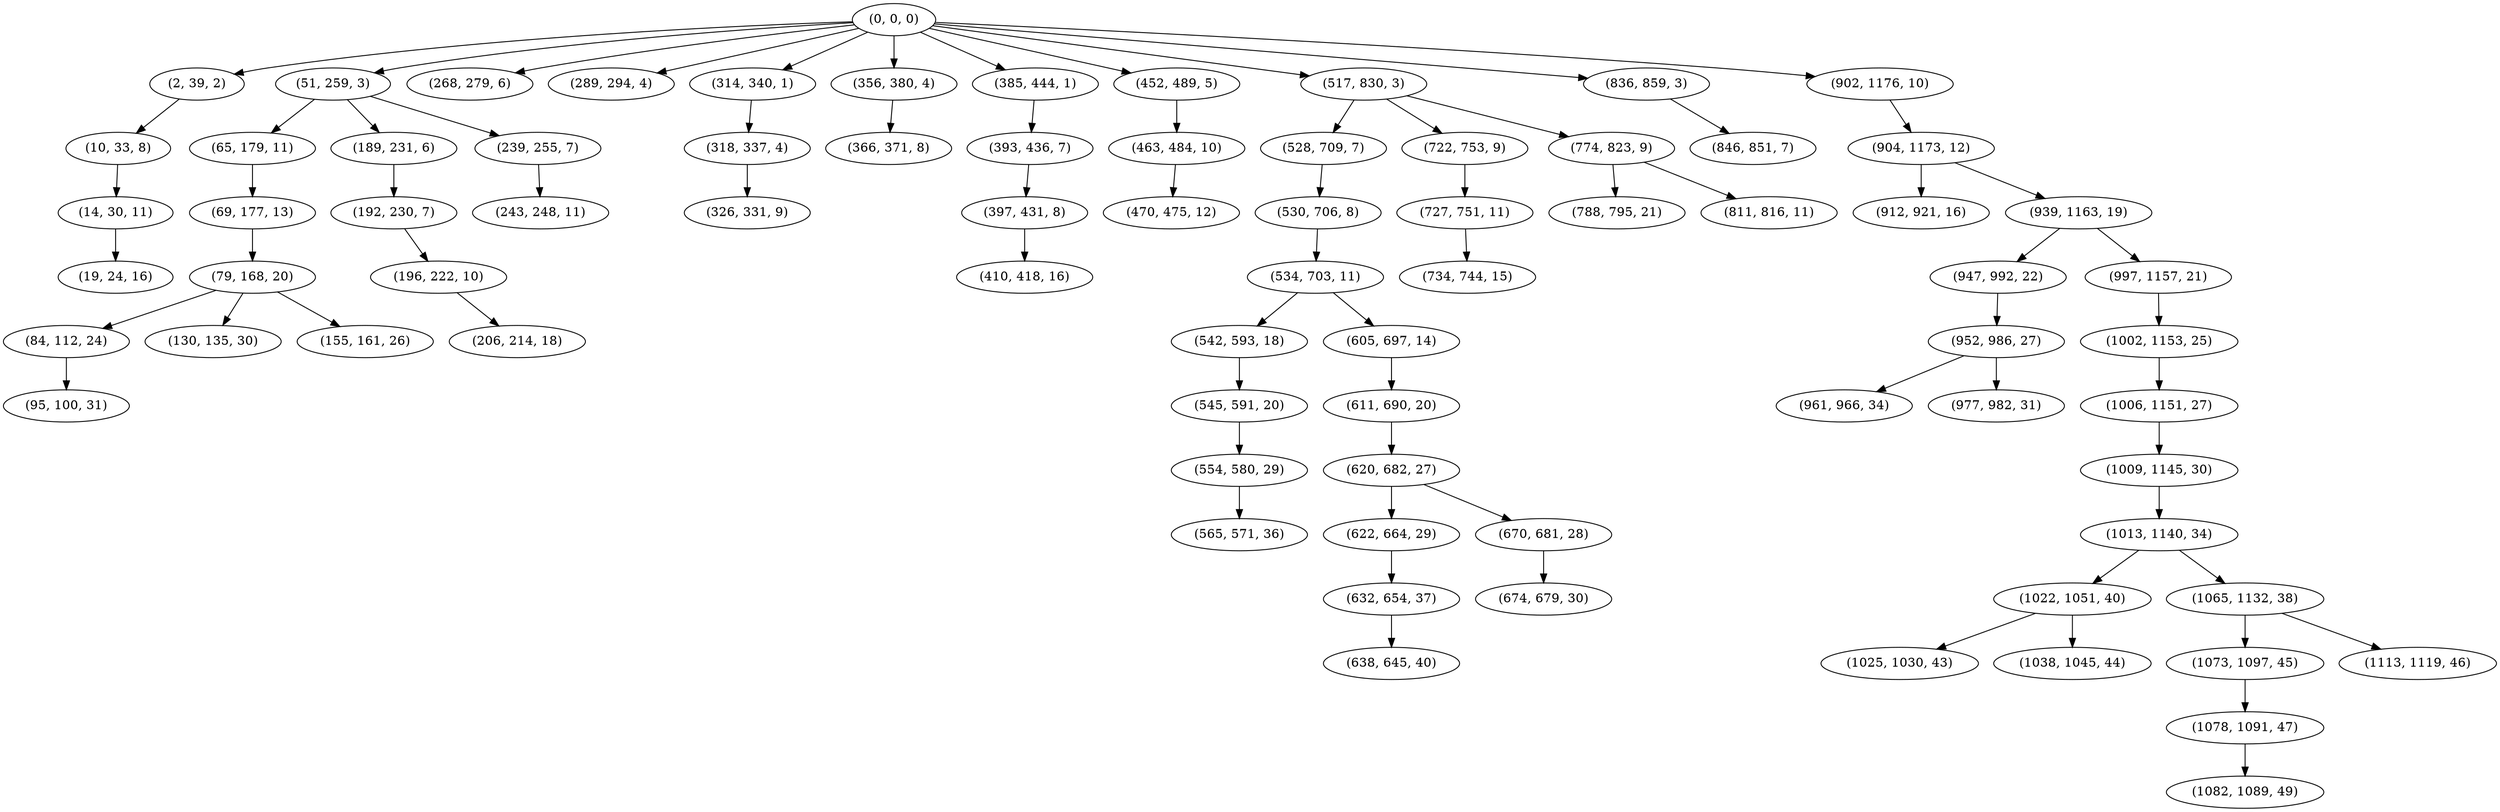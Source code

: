 digraph tree {
    "(0, 0, 0)";
    "(2, 39, 2)";
    "(10, 33, 8)";
    "(14, 30, 11)";
    "(19, 24, 16)";
    "(51, 259, 3)";
    "(65, 179, 11)";
    "(69, 177, 13)";
    "(79, 168, 20)";
    "(84, 112, 24)";
    "(95, 100, 31)";
    "(130, 135, 30)";
    "(155, 161, 26)";
    "(189, 231, 6)";
    "(192, 230, 7)";
    "(196, 222, 10)";
    "(206, 214, 18)";
    "(239, 255, 7)";
    "(243, 248, 11)";
    "(268, 279, 6)";
    "(289, 294, 4)";
    "(314, 340, 1)";
    "(318, 337, 4)";
    "(326, 331, 9)";
    "(356, 380, 4)";
    "(366, 371, 8)";
    "(385, 444, 1)";
    "(393, 436, 7)";
    "(397, 431, 8)";
    "(410, 418, 16)";
    "(452, 489, 5)";
    "(463, 484, 10)";
    "(470, 475, 12)";
    "(517, 830, 3)";
    "(528, 709, 7)";
    "(530, 706, 8)";
    "(534, 703, 11)";
    "(542, 593, 18)";
    "(545, 591, 20)";
    "(554, 580, 29)";
    "(565, 571, 36)";
    "(605, 697, 14)";
    "(611, 690, 20)";
    "(620, 682, 27)";
    "(622, 664, 29)";
    "(632, 654, 37)";
    "(638, 645, 40)";
    "(670, 681, 28)";
    "(674, 679, 30)";
    "(722, 753, 9)";
    "(727, 751, 11)";
    "(734, 744, 15)";
    "(774, 823, 9)";
    "(788, 795, 21)";
    "(811, 816, 11)";
    "(836, 859, 3)";
    "(846, 851, 7)";
    "(902, 1176, 10)";
    "(904, 1173, 12)";
    "(912, 921, 16)";
    "(939, 1163, 19)";
    "(947, 992, 22)";
    "(952, 986, 27)";
    "(961, 966, 34)";
    "(977, 982, 31)";
    "(997, 1157, 21)";
    "(1002, 1153, 25)";
    "(1006, 1151, 27)";
    "(1009, 1145, 30)";
    "(1013, 1140, 34)";
    "(1022, 1051, 40)";
    "(1025, 1030, 43)";
    "(1038, 1045, 44)";
    "(1065, 1132, 38)";
    "(1073, 1097, 45)";
    "(1078, 1091, 47)";
    "(1082, 1089, 49)";
    "(1113, 1119, 46)";
    "(0, 0, 0)" -> "(2, 39, 2)";
    "(0, 0, 0)" -> "(51, 259, 3)";
    "(0, 0, 0)" -> "(268, 279, 6)";
    "(0, 0, 0)" -> "(289, 294, 4)";
    "(0, 0, 0)" -> "(314, 340, 1)";
    "(0, 0, 0)" -> "(356, 380, 4)";
    "(0, 0, 0)" -> "(385, 444, 1)";
    "(0, 0, 0)" -> "(452, 489, 5)";
    "(0, 0, 0)" -> "(517, 830, 3)";
    "(0, 0, 0)" -> "(836, 859, 3)";
    "(0, 0, 0)" -> "(902, 1176, 10)";
    "(2, 39, 2)" -> "(10, 33, 8)";
    "(10, 33, 8)" -> "(14, 30, 11)";
    "(14, 30, 11)" -> "(19, 24, 16)";
    "(51, 259, 3)" -> "(65, 179, 11)";
    "(51, 259, 3)" -> "(189, 231, 6)";
    "(51, 259, 3)" -> "(239, 255, 7)";
    "(65, 179, 11)" -> "(69, 177, 13)";
    "(69, 177, 13)" -> "(79, 168, 20)";
    "(79, 168, 20)" -> "(84, 112, 24)";
    "(79, 168, 20)" -> "(130, 135, 30)";
    "(79, 168, 20)" -> "(155, 161, 26)";
    "(84, 112, 24)" -> "(95, 100, 31)";
    "(189, 231, 6)" -> "(192, 230, 7)";
    "(192, 230, 7)" -> "(196, 222, 10)";
    "(196, 222, 10)" -> "(206, 214, 18)";
    "(239, 255, 7)" -> "(243, 248, 11)";
    "(314, 340, 1)" -> "(318, 337, 4)";
    "(318, 337, 4)" -> "(326, 331, 9)";
    "(356, 380, 4)" -> "(366, 371, 8)";
    "(385, 444, 1)" -> "(393, 436, 7)";
    "(393, 436, 7)" -> "(397, 431, 8)";
    "(397, 431, 8)" -> "(410, 418, 16)";
    "(452, 489, 5)" -> "(463, 484, 10)";
    "(463, 484, 10)" -> "(470, 475, 12)";
    "(517, 830, 3)" -> "(528, 709, 7)";
    "(517, 830, 3)" -> "(722, 753, 9)";
    "(517, 830, 3)" -> "(774, 823, 9)";
    "(528, 709, 7)" -> "(530, 706, 8)";
    "(530, 706, 8)" -> "(534, 703, 11)";
    "(534, 703, 11)" -> "(542, 593, 18)";
    "(534, 703, 11)" -> "(605, 697, 14)";
    "(542, 593, 18)" -> "(545, 591, 20)";
    "(545, 591, 20)" -> "(554, 580, 29)";
    "(554, 580, 29)" -> "(565, 571, 36)";
    "(605, 697, 14)" -> "(611, 690, 20)";
    "(611, 690, 20)" -> "(620, 682, 27)";
    "(620, 682, 27)" -> "(622, 664, 29)";
    "(620, 682, 27)" -> "(670, 681, 28)";
    "(622, 664, 29)" -> "(632, 654, 37)";
    "(632, 654, 37)" -> "(638, 645, 40)";
    "(670, 681, 28)" -> "(674, 679, 30)";
    "(722, 753, 9)" -> "(727, 751, 11)";
    "(727, 751, 11)" -> "(734, 744, 15)";
    "(774, 823, 9)" -> "(788, 795, 21)";
    "(774, 823, 9)" -> "(811, 816, 11)";
    "(836, 859, 3)" -> "(846, 851, 7)";
    "(902, 1176, 10)" -> "(904, 1173, 12)";
    "(904, 1173, 12)" -> "(912, 921, 16)";
    "(904, 1173, 12)" -> "(939, 1163, 19)";
    "(939, 1163, 19)" -> "(947, 992, 22)";
    "(939, 1163, 19)" -> "(997, 1157, 21)";
    "(947, 992, 22)" -> "(952, 986, 27)";
    "(952, 986, 27)" -> "(961, 966, 34)";
    "(952, 986, 27)" -> "(977, 982, 31)";
    "(997, 1157, 21)" -> "(1002, 1153, 25)";
    "(1002, 1153, 25)" -> "(1006, 1151, 27)";
    "(1006, 1151, 27)" -> "(1009, 1145, 30)";
    "(1009, 1145, 30)" -> "(1013, 1140, 34)";
    "(1013, 1140, 34)" -> "(1022, 1051, 40)";
    "(1013, 1140, 34)" -> "(1065, 1132, 38)";
    "(1022, 1051, 40)" -> "(1025, 1030, 43)";
    "(1022, 1051, 40)" -> "(1038, 1045, 44)";
    "(1065, 1132, 38)" -> "(1073, 1097, 45)";
    "(1065, 1132, 38)" -> "(1113, 1119, 46)";
    "(1073, 1097, 45)" -> "(1078, 1091, 47)";
    "(1078, 1091, 47)" -> "(1082, 1089, 49)";
}
